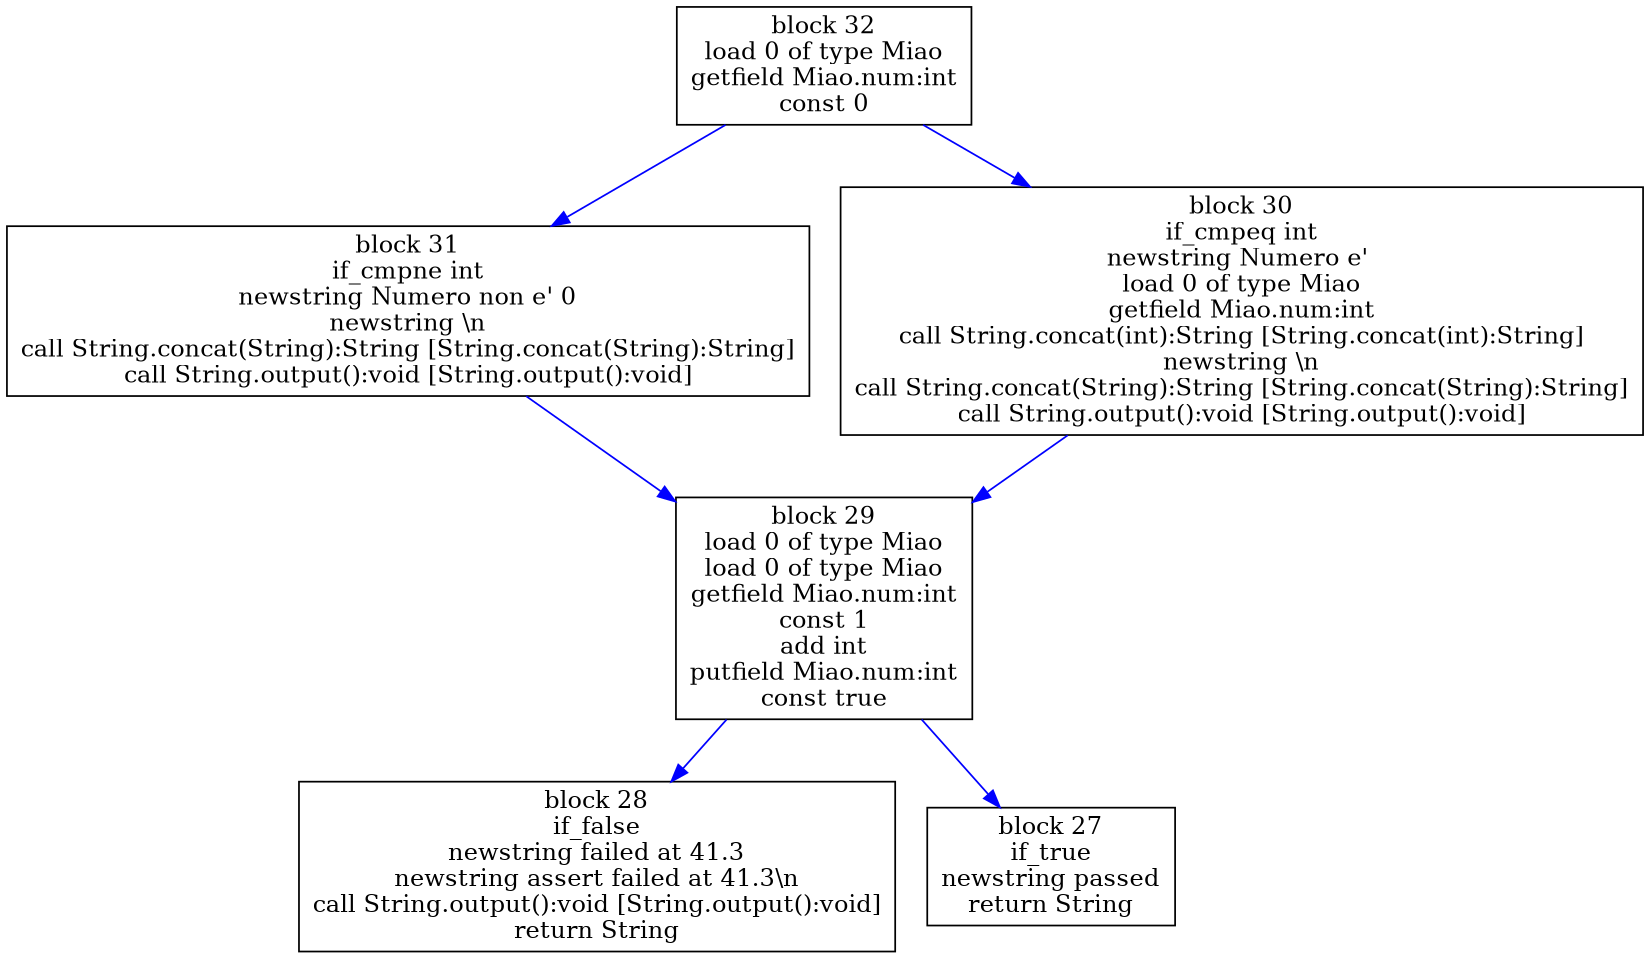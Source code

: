 digraph "Miao.quarta=test" {
size = "11,7.5";
codeblock_32 [ shape = box, label = "block 32\nload 0 of type Miao\ngetfield Miao.num:int\nconst 0"];
codeblock_31 [ shape = box, label = "block 31\nif_cmpne int\nnewstring Numero non e' 0\nnewstring \\n\ncall String.concat(String):String [String.concat(String):String]\ncall String.output():void [String.output():void]"];
codeblock_29 [ shape = box, label = "block 29\nload 0 of type Miao\nload 0 of type Miao\ngetfield Miao.num:int\nconst 1\nadd int\nputfield Miao.num:int\nconst true"];
codeblock_28 [ shape = box, label = "block 28\nif_false\nnewstring failed at 41.3\nnewstring assert failed at 41.3\\n\ncall String.output():void [String.output():void]\nreturn String"];
codeblock_29->codeblock_28 [color = blue label = "" fontsize = 8]
codeblock_27 [ shape = box, label = "block 27\nif_true\nnewstring passed\nreturn String"];
codeblock_29->codeblock_27 [color = blue label = "" fontsize = 8]
codeblock_31->codeblock_29 [color = blue label = "" fontsize = 8]
codeblock_32->codeblock_31 [color = blue label = "" fontsize = 8]
codeblock_30 [ shape = box, label = "block 30\nif_cmpeq int\nnewstring Numero e' \nload 0 of type Miao\ngetfield Miao.num:int\ncall String.concat(int):String [String.concat(int):String]\nnewstring \\n\ncall String.concat(String):String [String.concat(String):String]\ncall String.output():void [String.output():void]"];
codeblock_30->codeblock_29 [color = blue label = "" fontsize = 8]
codeblock_32->codeblock_30 [color = blue label = "" fontsize = 8]
}